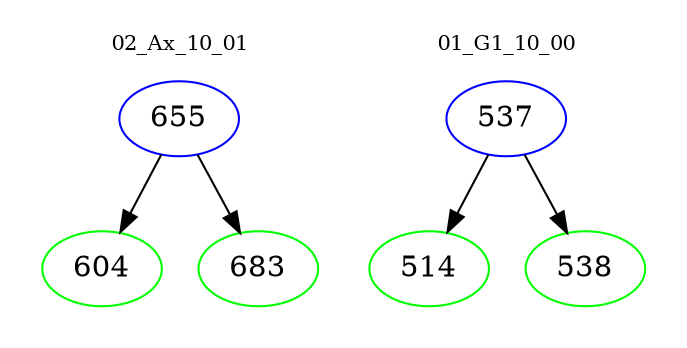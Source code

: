 digraph{
subgraph cluster_0 {
color = white
label = "02_Ax_10_01";
fontsize=10;
T0_655 [label="655", color="blue"]
T0_655 -> T0_604 [color="black"]
T0_604 [label="604", color="green"]
T0_655 -> T0_683 [color="black"]
T0_683 [label="683", color="green"]
}
subgraph cluster_1 {
color = white
label = "01_G1_10_00";
fontsize=10;
T1_537 [label="537", color="blue"]
T1_537 -> T1_514 [color="black"]
T1_514 [label="514", color="green"]
T1_537 -> T1_538 [color="black"]
T1_538 [label="538", color="green"]
}
}
